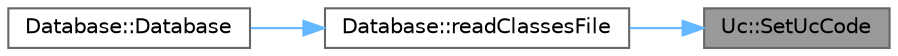 digraph "Uc::SetUcCode"
{
 // LATEX_PDF_SIZE
  bgcolor="transparent";
  edge [fontname=Helvetica,fontsize=10,labelfontname=Helvetica,labelfontsize=10];
  node [fontname=Helvetica,fontsize=10,shape=box,height=0.2,width=0.4];
  rankdir="RL";
  Node1 [label="Uc::SetUcCode",height=0.2,width=0.4,color="gray40", fillcolor="grey60", style="filled", fontcolor="black",tooltip=" "];
  Node1 -> Node2 [dir="back",color="steelblue1",style="solid"];
  Node2 [label="Database::readClassesFile",height=0.2,width=0.4,color="grey40", fillcolor="white", style="filled",URL="$class_database.html#a3a5749e066bf9aaaa3a1def145600255",tooltip=" "];
  Node2 -> Node3 [dir="back",color="steelblue1",style="solid"];
  Node3 [label="Database::Database",height=0.2,width=0.4,color="grey40", fillcolor="white", style="filled",URL="$class_database.html#a4703c80e6969d33565ea340f768fdadf",tooltip=" "];
}
